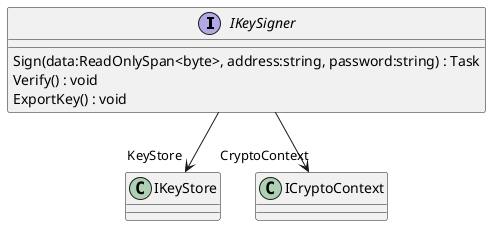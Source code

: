 @startuml
interface IKeySigner {
    Sign(data:ReadOnlySpan<byte>, address:string, password:string) : Task
    Verify() : void
    ExportKey() : void
}
IKeySigner --> "KeyStore" IKeyStore
IKeySigner --> "CryptoContext" ICryptoContext
@enduml
